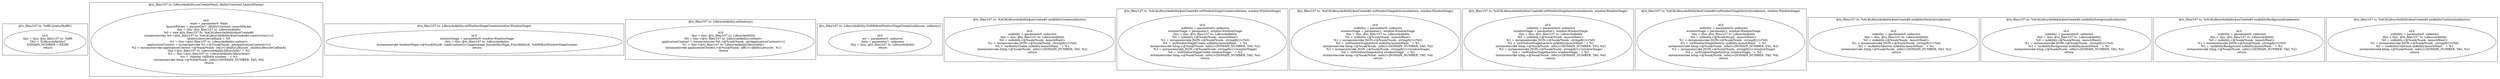 digraph "107.ts" {
subgraph "cluster_@ts_files/107.ts: %dflt.[static]%dflt()" {
  label="@ts_files/107.ts: %dflt.[static]%dflt()";
  Node33720 [label="id:0
      this = this: @ts_files/107.ts: %dflt
      TAG = '[LifecycleAbility]'
      DOMAIN_NUMBER = 65280
      return"];
}
subgraph "cluster_@ts_files/107.ts: LifecycleAbility.onCreate(Want, AbilityConstant.LaunchParam)" {
  label="@ts_files/107.ts: LifecycleAbility.onCreate(Want, AbilityConstant.LaunchParam)";
  Node72530 [label="id:0
      want = parameter0: Want
      launchParam = parameter1: AbilityConstant.LaunchParam
      this = this: @ts_files/107.ts: LifecycleAbility
      %0 = new @ts_files/107.ts: %AC$LifecycleAbility$onCreate$0
      instanceinvoke %0.<@ts_files/107.ts: %AC$LifecycleAbility$onCreate$0.constructor()>()
      abilityLifecycleCallback = %0
      %1 = this.<@ts_files/107.ts: LifecycleAbility.context>
      applicationContext = instanceinvoke %1.<@%unk/%unk: .getApplicationContext()>()
      %2 = instanceinvoke applicationContext.<@%unk/%unk: .on()>('abilityLifecycle', abilityLifecycleCallback)
      this.<@ts_files/107.ts: LifecycleAbility.lifecycleId> = %2
      %3 = this.<@ts_files/107.ts: LifecycleAbility.lifecycleId>
      %4 = 'register callback number: ' + %3
      instanceinvoke hilog.<@%unk/%unk: .info()>(DOMAIN_NUMBER, TAG, %4)
      return"];
}
subgraph "cluster_@ts_files/107.ts: LifecycleAbility.onWindowStageCreate(window.WindowStage)" {
  label="@ts_files/107.ts: LifecycleAbility.onWindowStageCreate(window.WindowStage)";
  Node70350 [label="id:0
      windowStage = parameter0: window.WindowStage
      this = this: @ts_files/107.ts: LifecycleAbility
      instanceinvoke windowStage.<@%unk/%unk: .loadContent()>('pages/page_funcability/Page_FuncAbilityA', %AM0$onWindowStageCreate)
      return"];
}
subgraph "cluster_@ts_files/107.ts: LifecycleAbility.onDestroy()" {
  label="@ts_files/107.ts: LifecycleAbility.onDestroy()";
  Node42110 [label="id:0
      this = this: @ts_files/107.ts: LifecycleAbility
      %0 = this.<@ts_files/107.ts: LifecycleAbility.context>
      applicationContext = instanceinvoke %0.<@%unk/%unk: .getApplicationContext()>()
      %1 = this.<@ts_files/107.ts: LifecycleAbility.lifecycleId>
      instanceinvoke applicationContext.<@%unk/%unk: .off()>('abilityLifecycle', %1)
      return"];
}
subgraph "cluster_@ts_files/107.ts: LifecycleAbility.%AM0$onWindowStageCreate(unknown, unknown)" {
  label="@ts_files/107.ts: LifecycleAbility.%AM0$onWindowStageCreate(unknown, unknown)";
  Node71000 [label="id:0
      err = parameter0: unknown
      data = parameter1: unknown
      this = this: @ts_files/107.ts: LifecycleAbility
      return"];
}
subgraph "cluster_@ts_files/107.ts: %AC$LifecycleAbility$onCreate$0.onAbilityCreate(unknown)" {
  label="@ts_files/107.ts: %AC$LifecycleAbility$onCreate$0.onAbilityCreate(unknown)";
  Node67050 [label="id:0
      uiAbility = parameter0: unknown
      this = this: @ts_files/107.ts: LifecycleAbility
      %0 = uiAbility.<@%unk/%unk: .launchWant>
      %1 = instanceinvoke JSON.<@%unk/%unk: .stringify()>(%0)
      %2 = 'onAbilityCreate uiAbility.launchWant: ' + %1
      instanceinvoke hilog.<@%unk/%unk: .info()>(DOMAIN_NUMBER, TAG, %2)
      return"];
}
subgraph "cluster_@ts_files/107.ts: %AC$LifecycleAbility$onCreate$0.onWindowStageCreate(unknown, window.WindowStage)" {
  label="@ts_files/107.ts: %AC$LifecycleAbility$onCreate$0.onWindowStageCreate(unknown, window.WindowStage)";
  Node90370 [label="id:0
      uiAbility = parameter0: unknown
      windowStage = parameter1: window.WindowStage
      this = this: @ts_files/107.ts: LifecycleAbility
      %0 = uiAbility.<@%unk/%unk: .launchWant>
      %1 = instanceinvoke JSON.<@%unk/%unk: .stringify()>(%0)
      %2 = 'onWindowStageCreate uiAbility.launchWant: ' + %1
      instanceinvoke hilog.<@%unk/%unk: .info()>(DOMAIN_NUMBER, TAG, %2)
      %3 = instanceinvoke JSON.<@%unk/%unk: .stringify()>(windowStage)
      %4 = 'onWindowStageCreate windowStage: ' + %3
      instanceinvoke hilog.<@%unk/%unk: .info()>(DOMAIN_NUMBER, TAG, %4)
      return"];
}
subgraph "cluster_@ts_files/107.ts: %AC$LifecycleAbility$onCreate$0.onWindowStageActive(unknown, window.WindowStage)" {
  label="@ts_files/107.ts: %AC$LifecycleAbility$onCreate$0.onWindowStageActive(unknown, window.WindowStage)";
  Node90450 [label="id:0
      uiAbility = parameter0: unknown
      windowStage = parameter1: window.WindowStage
      this = this: @ts_files/107.ts: LifecycleAbility
      %0 = uiAbility.<@%unk/%unk: .launchWant>
      %1 = instanceinvoke JSON.<@%unk/%unk: .stringify()>(%0)
      %2 = 'onWindowStageActive uiAbility.launchWant: ' + %1
      instanceinvoke hilog.<@%unk/%unk: .info()>(DOMAIN_NUMBER, TAG, %2)
      %3 = instanceinvoke JSON.<@%unk/%unk: .stringify()>(windowStage)
      %4 = 'onWindowStageActive windowStage: ' + %3
      instanceinvoke hilog.<@%unk/%unk: .info()>(DOMAIN_NUMBER, TAG, %4)
      return"];
}
subgraph "cluster_@ts_files/107.ts: %AC$LifecycleAbility$onCreate$0.onWindowStageInactive(unknown, window.WindowStage)" {
  label="@ts_files/107.ts: %AC$LifecycleAbility$onCreate$0.onWindowStageInactive(unknown, window.WindowStage)";
  Node92600 [label="id:0
      uiAbility = parameter0: unknown
      windowStage = parameter1: window.WindowStage
      this = this: @ts_files/107.ts: LifecycleAbility
      %0 = uiAbility.<@%unk/%unk: .launchWant>
      %1 = instanceinvoke JSON.<@%unk/%unk: .stringify()>(%0)
      %2 = 'onWindowStageInactive uiAbility.launchWant: ' + %1
      instanceinvoke hilog.<@%unk/%unk: .info()>(DOMAIN_NUMBER, TAG, %2)
      %3 = instanceinvoke JSON.<@%unk/%unk: .stringify()>(windowStage)
      %4 = 'onWindowStageInactive windowStage: ' + %3
      instanceinvoke hilog.<@%unk/%unk: .info()>(DOMAIN_NUMBER, TAG, %4)
      return"];
}
subgraph "cluster_@ts_files/107.ts: %AC$LifecycleAbility$onCreate$0.onWindowStageDestroy(unknown, window.WindowStage)" {
  label="@ts_files/107.ts: %AC$LifecycleAbility$onCreate$0.onWindowStageDestroy(unknown, window.WindowStage)";
  Node91870 [label="id:0
      uiAbility = parameter0: unknown
      windowStage = parameter1: window.WindowStage
      this = this: @ts_files/107.ts: LifecycleAbility
      %0 = uiAbility.<@%unk/%unk: .launchWant>
      %1 = instanceinvoke JSON.<@%unk/%unk: .stringify()>(%0)
      %2 = 'onWindowStageDestroy uiAbility.launchWant: ' + %1
      instanceinvoke hilog.<@%unk/%unk: .info()>(DOMAIN_NUMBER, TAG, %2)
      %3 = instanceinvoke JSON.<@%unk/%unk: .stringify()>(windowStage)
      %4 = 'onWindowStageDestroy windowStage: ' + %3
      instanceinvoke hilog.<@%unk/%unk: .info()>(DOMAIN_NUMBER, TAG, %4)
      return"];
}
subgraph "cluster_@ts_files/107.ts: %AC$LifecycleAbility$onCreate$0.onAbilityDestroy(unknown)" {
  label="@ts_files/107.ts: %AC$LifecycleAbility$onCreate$0.onAbilityDestroy(unknown)";
  Node68550 [label="id:0
      uiAbility = parameter0: unknown
      this = this: @ts_files/107.ts: LifecycleAbility
      %0 = uiAbility.<@%unk/%unk: .launchWant>
      %1 = instanceinvoke JSON.<@%unk/%unk: .stringify()>(%0)
      %2 = 'onAbilityDestroy uiAbility.launchWant: ' + %1
      instanceinvoke hilog.<@%unk/%unk: .info()>(DOMAIN_NUMBER, TAG, %2)
      return"];
}
subgraph "cluster_@ts_files/107.ts: %AC$LifecycleAbility$onCreate$0.onAbilityForeground(unknown)" {
  label="@ts_files/107.ts: %AC$LifecycleAbility$onCreate$0.onAbilityForeground(unknown)";
  Node71600 [label="id:0
      uiAbility = parameter0: unknown
      this = this: @ts_files/107.ts: LifecycleAbility
      %0 = uiAbility.<@%unk/%unk: .launchWant>
      %1 = instanceinvoke JSON.<@%unk/%unk: .stringify()>(%0)
      %2 = 'onAbilityForeground uiAbility.launchWant: ' + %1
      instanceinvoke hilog.<@%unk/%unk: .info()>(DOMAIN_NUMBER, TAG, %2)
      return"];
}
subgraph "cluster_@ts_files/107.ts: %AC$LifecycleAbility$onCreate$0.onAbilityBackground(unknown)" {
  label="@ts_files/107.ts: %AC$LifecycleAbility$onCreate$0.onAbilityBackground(unknown)";
  Node71330 [label="id:0
      uiAbility = parameter0: unknown
      this = this: @ts_files/107.ts: LifecycleAbility
      %0 = uiAbility.<@%unk/%unk: .launchWant>
      %1 = instanceinvoke JSON.<@%unk/%unk: .stringify()>(%0)
      %2 = 'onAbilityBackground uiAbility.launchWant: ' + %1
      instanceinvoke hilog.<@%unk/%unk: .info()>(DOMAIN_NUMBER, TAG, %2)
      return"];
}
subgraph "cluster_@ts_files/107.ts: %AC$LifecycleAbility$onCreate$0.onAbilityContinue(unknown)" {
  label="@ts_files/107.ts: %AC$LifecycleAbility$onCreate$0.onAbilityContinue(unknown)";
  Node69460 [label="id:0
      uiAbility = parameter0: unknown
      this = this: @ts_files/107.ts: LifecycleAbility
      %0 = uiAbility.<@%unk/%unk: .launchWant>
      %1 = instanceinvoke JSON.<@%unk/%unk: .stringify()>(%0)
      %2 = 'onAbilityContinue uiAbility.launchWant: ' + %1
      instanceinvoke hilog.<@%unk/%unk: .info()>(DOMAIN_NUMBER, TAG, %2)
      return"];
}
}
